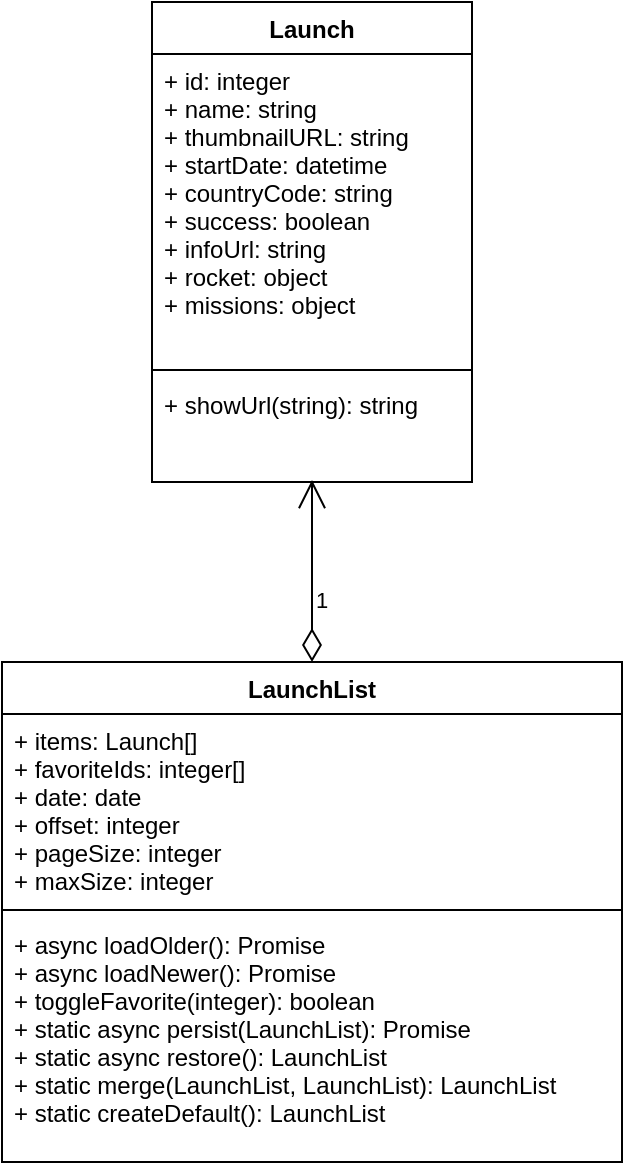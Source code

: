 <mxfile version="13.8.0" type="device"><diagram id="cv-9fY_SD-SEkepY_Z2I" name="Page-1"><mxGraphModel dx="946" dy="557" grid="1" gridSize="10" guides="1" tooltips="1" connect="1" arrows="1" fold="1" page="1" pageScale="1" pageWidth="850" pageHeight="1100" math="0" shadow="0"><root><mxCell id="0"/><mxCell id="1" parent="0"/><mxCell id="QTI8SDUS0003J5xsmE_f-4" value="1" style="endArrow=open;html=1;endSize=12;startArrow=diamondThin;startSize=14;startFill=0;edgeStyle=orthogonalEdgeStyle;align=left;verticalAlign=bottom;exitX=0.5;exitY=0;exitDx=0;exitDy=0;entryX=0.5;entryY=0.981;entryDx=0;entryDy=0;entryPerimeter=0;" parent="1" source="QTI8SDUS0003J5xsmE_f-17" target="QTI8SDUS0003J5xsmE_f-10" edge="1"><mxGeometry x="-0.5" relative="1" as="geometry"><mxPoint x="300" y="340" as="sourcePoint"/><mxPoint x="305" y="340" as="targetPoint"/><mxPoint as="offset"/></mxGeometry></mxCell><mxCell id="QTI8SDUS0003J5xsmE_f-7" value="Launch" style="swimlane;fontStyle=1;align=center;verticalAlign=top;childLayout=stackLayout;horizontal=1;startSize=26;horizontalStack=0;resizeParent=1;resizeParentMax=0;resizeLast=0;collapsible=1;marginBottom=0;" parent="1" vertex="1"><mxGeometry x="225" y="90" width="160" height="240" as="geometry"/></mxCell><mxCell id="QTI8SDUS0003J5xsmE_f-8" value="+ id: integer&#10;+ name: string&#10;+ thumbnailURL: string&#10;+ startDate: datetime&#10;+ countryCode: string&#10;+ success: boolean&#10;+ infoUrl: string&#10;+ rocket: object&#10;+ missions: object" style="text;strokeColor=none;fillColor=none;align=left;verticalAlign=top;spacingLeft=4;spacingRight=4;overflow=hidden;rotatable=0;points=[[0,0.5],[1,0.5]];portConstraint=eastwest;" parent="QTI8SDUS0003J5xsmE_f-7" vertex="1"><mxGeometry y="26" width="160" height="154" as="geometry"/></mxCell><mxCell id="QTI8SDUS0003J5xsmE_f-9" value="" style="line;strokeWidth=1;fillColor=none;align=left;verticalAlign=middle;spacingTop=-1;spacingLeft=3;spacingRight=3;rotatable=0;labelPosition=right;points=[];portConstraint=eastwest;" parent="QTI8SDUS0003J5xsmE_f-7" vertex="1"><mxGeometry y="180" width="160" height="8" as="geometry"/></mxCell><mxCell id="QTI8SDUS0003J5xsmE_f-10" value="+ showUrl(string): string&#10;" style="text;strokeColor=none;fillColor=none;align=left;verticalAlign=top;spacingLeft=4;spacingRight=4;overflow=hidden;rotatable=0;points=[[0,0.5],[1,0.5]];portConstraint=eastwest;" parent="QTI8SDUS0003J5xsmE_f-7" vertex="1"><mxGeometry y="188" width="160" height="52" as="geometry"/></mxCell><mxCell id="QTI8SDUS0003J5xsmE_f-17" value="LaunchList" style="swimlane;fontStyle=1;align=center;verticalAlign=top;childLayout=stackLayout;horizontal=1;startSize=26;horizontalStack=0;resizeParent=1;resizeParentMax=0;resizeLast=0;collapsible=1;marginBottom=0;" parent="1" vertex="1"><mxGeometry x="150" y="420" width="310" height="250" as="geometry"/></mxCell><mxCell id="QTI8SDUS0003J5xsmE_f-18" value="+ items: Launch[]&#10;+ favoriteIds: integer[]&#10;+ date: date&#10;+ offset: integer&#10;+ pageSize: integer&#10;+ maxSize: integer&#10;" style="text;strokeColor=none;fillColor=none;align=left;verticalAlign=top;spacingLeft=4;spacingRight=4;overflow=hidden;rotatable=0;points=[[0,0.5],[1,0.5]];portConstraint=eastwest;" parent="QTI8SDUS0003J5xsmE_f-17" vertex="1"><mxGeometry y="26" width="310" height="94" as="geometry"/></mxCell><mxCell id="QTI8SDUS0003J5xsmE_f-19" value="" style="line;strokeWidth=1;fillColor=none;align=left;verticalAlign=middle;spacingTop=-1;spacingLeft=3;spacingRight=3;rotatable=0;labelPosition=right;points=[];portConstraint=eastwest;" parent="QTI8SDUS0003J5xsmE_f-17" vertex="1"><mxGeometry y="120" width="310" height="8" as="geometry"/></mxCell><mxCell id="QTI8SDUS0003J5xsmE_f-20" value="+ async loadOlder(): Promise&#10;+ async loadNewer(): Promise&#10;+ toggleFavorite(integer): boolean&#10;+ static async persist(LaunchList): Promise&#10;+ static async restore(): LaunchList&#10;+ static merge(LaunchList, LaunchList): LaunchList&#10;+ static createDefault(): LaunchList" style="text;strokeColor=none;fillColor=none;align=left;verticalAlign=top;spacingLeft=4;spacingRight=4;overflow=hidden;rotatable=0;points=[[0,0.5],[1,0.5]];portConstraint=eastwest;" parent="QTI8SDUS0003J5xsmE_f-17" vertex="1"><mxGeometry y="128" width="310" height="122" as="geometry"/></mxCell></root></mxGraphModel></diagram></mxfile>